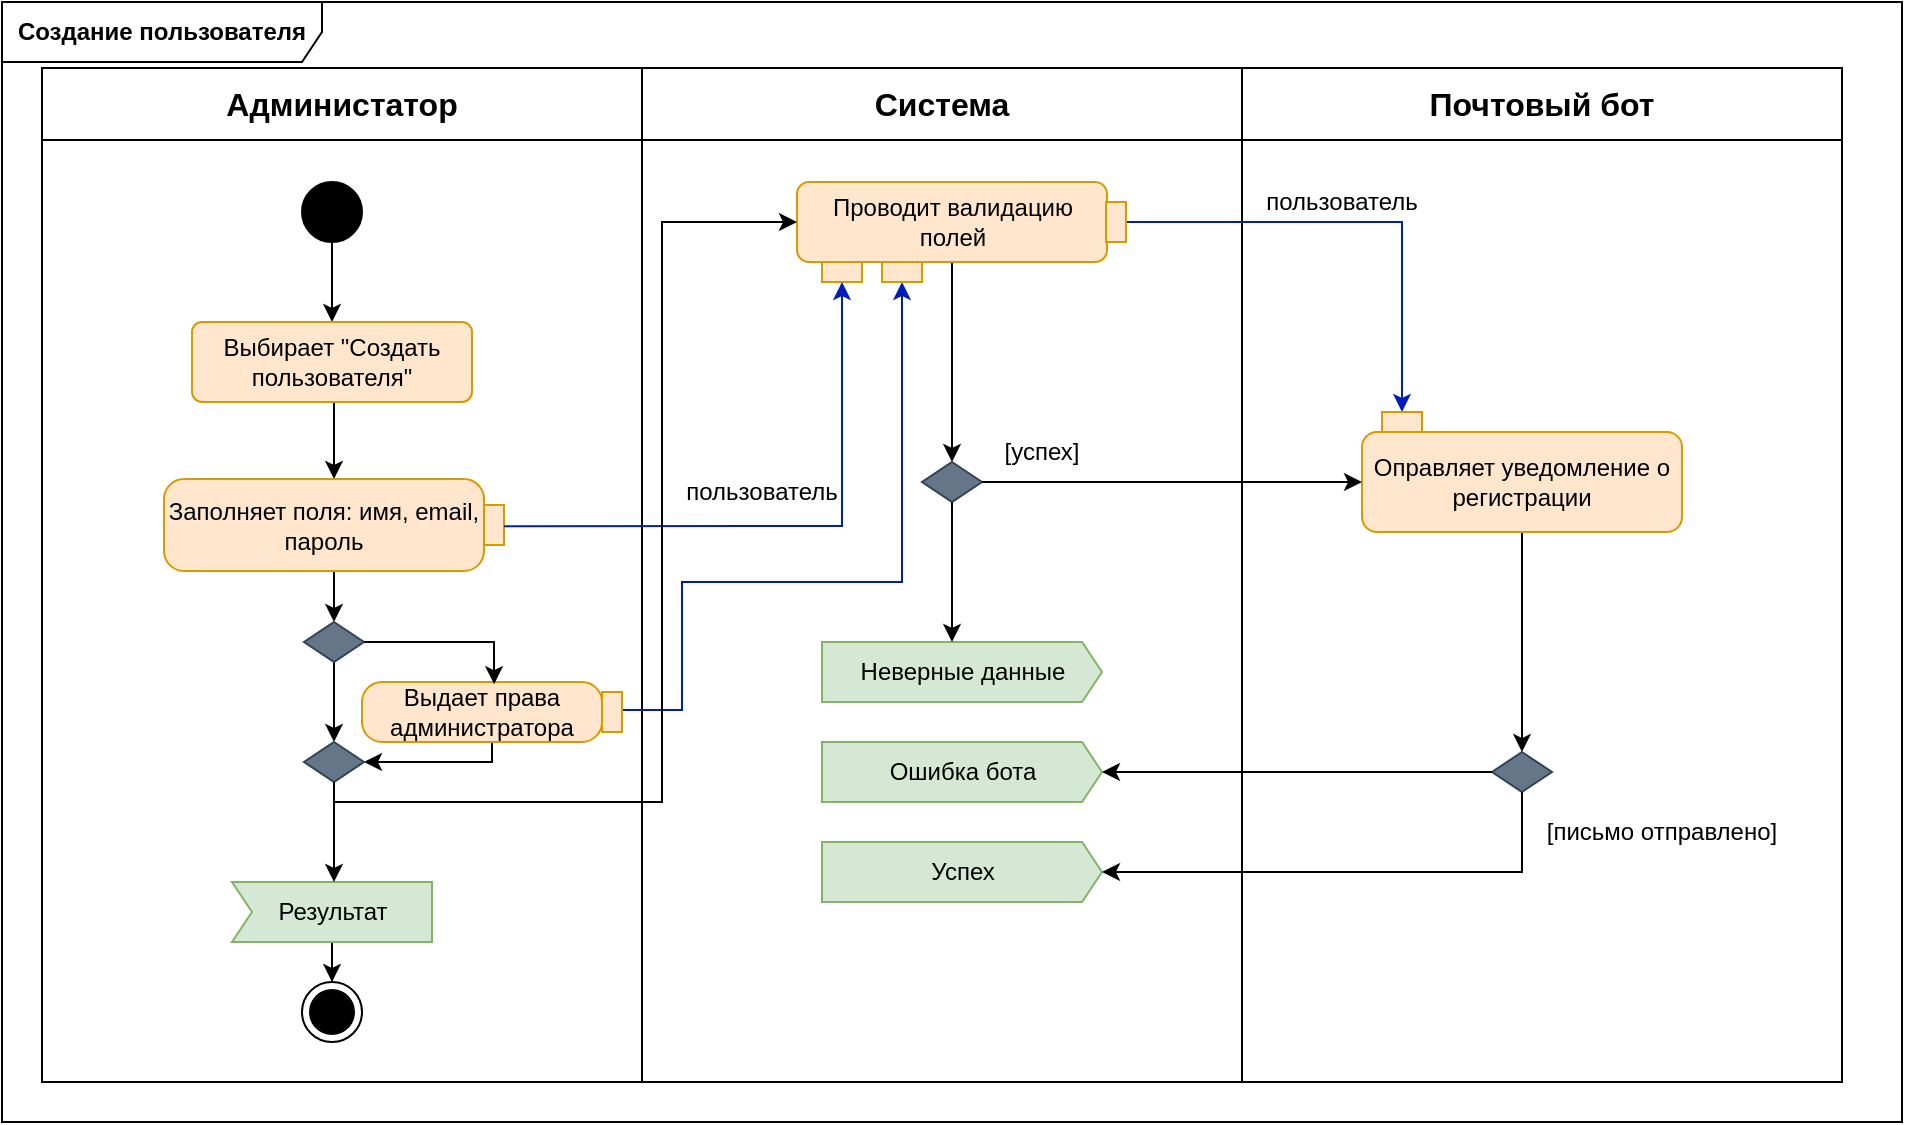 <mxfile version="22.1.2" type="github">
  <diagram name="Страница — 1" id="sLGaKFePKuTKOYd_2u9Q">
    <mxGraphModel dx="819" dy="426" grid="1" gridSize="10" guides="1" tooltips="1" connect="1" arrows="1" fold="1" page="1" pageScale="1" pageWidth="1169" pageHeight="827" math="0" shadow="0">
      <root>
        <mxCell id="0" />
        <mxCell id="1" parent="0" />
        <mxCell id="d_0-ybomqegLIX4zGUmX-1" value="&lt;b&gt;Создание пользователя&lt;br&gt;&lt;/b&gt;" style="shape=umlFrame;whiteSpace=wrap;html=1;pointerEvents=0;recursiveResize=0;container=1;collapsible=0;width=160;" vertex="1" parent="1">
          <mxGeometry x="80" y="210" width="950" height="560" as="geometry" />
        </mxCell>
        <mxCell id="d_0-ybomqegLIX4zGUmX-2" value="" style="shape=table;startSize=0;container=1;collapsible=0;childLayout=tableLayout;fontSize=16;" vertex="1" parent="d_0-ybomqegLIX4zGUmX-1">
          <mxGeometry x="20" y="33" width="900" height="507" as="geometry" />
        </mxCell>
        <mxCell id="d_0-ybomqegLIX4zGUmX-3" value="" style="shape=tableRow;horizontal=0;startSize=0;swimlaneHead=0;swimlaneBody=0;strokeColor=inherit;top=0;left=0;bottom=0;right=0;collapsible=0;dropTarget=0;fillColor=none;points=[[0,0.5],[1,0.5]];portConstraint=eastwest;fontSize=16;" vertex="1" parent="d_0-ybomqegLIX4zGUmX-2">
          <mxGeometry width="900" height="36" as="geometry" />
        </mxCell>
        <mxCell id="d_0-ybomqegLIX4zGUmX-4" value="&lt;b&gt;Администатор&lt;/b&gt;" style="shape=partialRectangle;html=1;whiteSpace=wrap;connectable=0;strokeColor=inherit;overflow=hidden;fillColor=none;top=0;left=0;bottom=0;right=0;pointerEvents=1;fontSize=16;" vertex="1" parent="d_0-ybomqegLIX4zGUmX-3">
          <mxGeometry width="300" height="36" as="geometry">
            <mxRectangle width="300" height="36" as="alternateBounds" />
          </mxGeometry>
        </mxCell>
        <mxCell id="d_0-ybomqegLIX4zGUmX-5" value="&lt;b&gt;Система&lt;/b&gt;" style="shape=partialRectangle;html=1;whiteSpace=wrap;connectable=0;strokeColor=inherit;overflow=hidden;fillColor=none;top=0;left=0;bottom=0;right=0;pointerEvents=1;fontSize=16;" vertex="1" parent="d_0-ybomqegLIX4zGUmX-3">
          <mxGeometry x="300" width="300" height="36" as="geometry">
            <mxRectangle width="300" height="36" as="alternateBounds" />
          </mxGeometry>
        </mxCell>
        <mxCell id="d_0-ybomqegLIX4zGUmX-6" value="&lt;b&gt;Почтовый бот&lt;br&gt;&lt;/b&gt;" style="shape=partialRectangle;html=1;whiteSpace=wrap;connectable=0;strokeColor=inherit;overflow=hidden;fillColor=none;top=0;left=0;bottom=0;right=0;pointerEvents=1;fontSize=16;" vertex="1" parent="d_0-ybomqegLIX4zGUmX-3">
          <mxGeometry x="600" width="300" height="36" as="geometry">
            <mxRectangle width="300" height="36" as="alternateBounds" />
          </mxGeometry>
        </mxCell>
        <mxCell id="d_0-ybomqegLIX4zGUmX-7" value="" style="shape=tableRow;horizontal=0;startSize=0;swimlaneHead=0;swimlaneBody=0;strokeColor=inherit;top=0;left=0;bottom=0;right=0;collapsible=0;dropTarget=0;fillColor=none;points=[[0,0.5],[1,0.5]];portConstraint=eastwest;fontSize=16;" vertex="1" parent="d_0-ybomqegLIX4zGUmX-2">
          <mxGeometry y="36" width="900" height="471" as="geometry" />
        </mxCell>
        <mxCell id="d_0-ybomqegLIX4zGUmX-8" value="" style="shape=partialRectangle;html=1;whiteSpace=wrap;connectable=0;strokeColor=inherit;overflow=hidden;fillColor=none;top=0;left=0;bottom=0;right=0;pointerEvents=1;fontSize=16;" vertex="1" parent="d_0-ybomqegLIX4zGUmX-7">
          <mxGeometry width="300" height="471" as="geometry">
            <mxRectangle width="300" height="471" as="alternateBounds" />
          </mxGeometry>
        </mxCell>
        <mxCell id="d_0-ybomqegLIX4zGUmX-9" value="" style="shape=partialRectangle;html=1;whiteSpace=wrap;connectable=0;strokeColor=inherit;overflow=hidden;fillColor=none;top=0;left=0;bottom=0;right=0;pointerEvents=1;fontSize=16;" vertex="1" parent="d_0-ybomqegLIX4zGUmX-7">
          <mxGeometry x="300" width="300" height="471" as="geometry">
            <mxRectangle width="300" height="471" as="alternateBounds" />
          </mxGeometry>
        </mxCell>
        <mxCell id="d_0-ybomqegLIX4zGUmX-10" value="" style="shape=partialRectangle;html=1;whiteSpace=wrap;connectable=0;strokeColor=inherit;overflow=hidden;fillColor=none;top=0;left=0;bottom=0;right=0;pointerEvents=1;fontSize=16;" vertex="1" parent="d_0-ybomqegLIX4zGUmX-7">
          <mxGeometry x="600" width="300" height="471" as="geometry">
            <mxRectangle width="300" height="471" as="alternateBounds" />
          </mxGeometry>
        </mxCell>
        <mxCell id="d_0-ybomqegLIX4zGUmX-11" style="edgeStyle=orthogonalEdgeStyle;rounded=0;orthogonalLoop=1;jettySize=auto;html=1;" edge="1" parent="d_0-ybomqegLIX4zGUmX-1" source="d_0-ybomqegLIX4zGUmX-12">
          <mxGeometry relative="1" as="geometry">
            <mxPoint x="165" y="160" as="targetPoint" />
          </mxGeometry>
        </mxCell>
        <mxCell id="d_0-ybomqegLIX4zGUmX-12" value="" style="ellipse;fillColor=strokeColor;html=1;" vertex="1" parent="d_0-ybomqegLIX4zGUmX-1">
          <mxGeometry x="150" y="90" width="30" height="30" as="geometry" />
        </mxCell>
        <mxCell id="d_0-ybomqegLIX4zGUmX-13" value="" style="ellipse;html=1;shape=endState;fillColor=strokeColor;" vertex="1" parent="d_0-ybomqegLIX4zGUmX-1">
          <mxGeometry x="150" y="490" width="30" height="30" as="geometry" />
        </mxCell>
        <mxCell id="d_0-ybomqegLIX4zGUmX-48" style="edgeStyle=orthogonalEdgeStyle;rounded=0;orthogonalLoop=1;jettySize=auto;html=1;exitX=0.5;exitY=1;exitDx=0;exitDy=0;" edge="1" parent="d_0-ybomqegLIX4zGUmX-1" source="d_0-ybomqegLIX4zGUmX-70" target="d_0-ybomqegLIX4zGUmX-16">
          <mxGeometry relative="1" as="geometry">
            <mxPoint x="166.029" y="210" as="sourcePoint" />
            <Array as="points">
              <mxPoint x="166" y="200" />
            </Array>
          </mxGeometry>
        </mxCell>
        <mxCell id="d_0-ybomqegLIX4zGUmX-39" style="edgeStyle=orthogonalEdgeStyle;rounded=0;orthogonalLoop=1;jettySize=auto;html=1;" edge="1" parent="d_0-ybomqegLIX4zGUmX-1" source="d_0-ybomqegLIX4zGUmX-16" target="d_0-ybomqegLIX4zGUmX-38">
          <mxGeometry relative="1" as="geometry" />
        </mxCell>
        <mxCell id="d_0-ybomqegLIX4zGUmX-16" value="Заполняет поля: имя, email, пароль" style="shape=mxgraph.uml25.action;html=1;align=center;verticalAlign=middle;absoluteArcSize=1;arcSize=10;dashed=0;spacingRight=10;whiteSpace=wrap;fillColor=#ffe6cc;strokeColor=#d79b00;" vertex="1" parent="d_0-ybomqegLIX4zGUmX-1">
          <mxGeometry x="81" y="238.5" width="170" height="46" as="geometry" />
        </mxCell>
        <mxCell id="d_0-ybomqegLIX4zGUmX-17" style="edgeStyle=orthogonalEdgeStyle;rounded=0;orthogonalLoop=1;jettySize=auto;html=1;entryX=0.5;entryY=0;entryDx=0;entryDy=0;" edge="1" parent="d_0-ybomqegLIX4zGUmX-1" source="d_0-ybomqegLIX4zGUmX-18" target="d_0-ybomqegLIX4zGUmX-27">
          <mxGeometry relative="1" as="geometry" />
        </mxCell>
        <mxCell id="d_0-ybomqegLIX4zGUmX-18" value="Проводит валидацию полей " style="rounded=1;whiteSpace=wrap;html=1;fillColor=#ffe6cc;strokeColor=#d79b00;" vertex="1" parent="d_0-ybomqegLIX4zGUmX-1">
          <mxGeometry x="397.5" y="90" width="155" height="40" as="geometry" />
        </mxCell>
        <mxCell id="d_0-ybomqegLIX4zGUmX-19" value="" style="rounded=0;whiteSpace=wrap;html=1;fillColor=#ffe6cc;strokeColor=#d79b00;" vertex="1" parent="d_0-ybomqegLIX4zGUmX-1">
          <mxGeometry x="410" y="130" width="20" height="10" as="geometry" />
        </mxCell>
        <mxCell id="d_0-ybomqegLIX4zGUmX-20" value="" style="endArrow=classic;html=1;rounded=0;entryX=0.5;entryY=1;entryDx=0;entryDy=0;exitX=1;exitY=0.514;exitDx=0;exitDy=0;exitPerimeter=0;fillColor=#0050ef;strokeColor=#001DBC;" edge="1" parent="d_0-ybomqegLIX4zGUmX-1" source="d_0-ybomqegLIX4zGUmX-16" target="d_0-ybomqegLIX4zGUmX-19">
          <mxGeometry width="50" height="50" relative="1" as="geometry">
            <mxPoint x="440" y="390" as="sourcePoint" />
            <mxPoint x="490" y="340" as="targetPoint" />
            <Array as="points">
              <mxPoint x="420" y="262" />
            </Array>
          </mxGeometry>
        </mxCell>
        <mxCell id="d_0-ybomqegLIX4zGUmX-21" value="Ошибка бота" style="html=1;shadow=0;dashed=0;align=center;verticalAlign=middle;shape=mxgraph.arrows2.arrow;dy=0;dx=10;notch=0;fillColor=#d5e8d4;strokeColor=#82b366;" vertex="1" parent="d_0-ybomqegLIX4zGUmX-1">
          <mxGeometry x="410" y="370" width="140" height="30" as="geometry" />
        </mxCell>
        <mxCell id="d_0-ybomqegLIX4zGUmX-22" value="Успех" style="html=1;shadow=0;dashed=0;align=center;verticalAlign=middle;shape=mxgraph.arrows2.arrow;dy=0;dx=10;notch=0;fillColor=#d5e8d4;strokeColor=#82b366;" vertex="1" parent="d_0-ybomqegLIX4zGUmX-1">
          <mxGeometry x="410" y="420" width="140" height="30" as="geometry" />
        </mxCell>
        <mxCell id="d_0-ybomqegLIX4zGUmX-23" value="Неверные данные" style="html=1;shadow=0;dashed=0;align=center;verticalAlign=middle;shape=mxgraph.arrows2.arrow;dy=0;dx=10;notch=0;fillColor=#d5e8d4;strokeColor=#82b366;" vertex="1" parent="d_0-ybomqegLIX4zGUmX-1">
          <mxGeometry x="410" y="320" width="140" height="30" as="geometry" />
        </mxCell>
        <mxCell id="d_0-ybomqegLIX4zGUmX-24" style="edgeStyle=orthogonalEdgeStyle;rounded=0;orthogonalLoop=1;jettySize=auto;html=1;entryX=0.5;entryY=0;entryDx=0;entryDy=0;" edge="1" parent="d_0-ybomqegLIX4zGUmX-1" source="d_0-ybomqegLIX4zGUmX-25" target="d_0-ybomqegLIX4zGUmX-13">
          <mxGeometry relative="1" as="geometry" />
        </mxCell>
        <mxCell id="d_0-ybomqegLIX4zGUmX-25" value="Результат" style="html=1;shadow=0;dashed=0;align=center;verticalAlign=middle;shape=mxgraph.arrows2.arrow;dy=0;dx=0;notch=10;fillColor=#d5e8d4;strokeColor=#82b366;" vertex="1" parent="d_0-ybomqegLIX4zGUmX-1">
          <mxGeometry x="115" y="440" width="100" height="30" as="geometry" />
        </mxCell>
        <mxCell id="d_0-ybomqegLIX4zGUmX-27" value="" style="rhombus;whiteSpace=wrap;html=1;fillColor=#647687;fontColor=#ffffff;strokeColor=#314354;" vertex="1" parent="d_0-ybomqegLIX4zGUmX-1">
          <mxGeometry x="460" y="230" width="30" height="20" as="geometry" />
        </mxCell>
        <mxCell id="d_0-ybomqegLIX4zGUmX-28" style="edgeStyle=orthogonalEdgeStyle;rounded=0;orthogonalLoop=1;jettySize=auto;html=1;entryX=0;entryY=0;entryDx=65;entryDy=0;entryPerimeter=0;" edge="1" parent="d_0-ybomqegLIX4zGUmX-1" source="d_0-ybomqegLIX4zGUmX-27" target="d_0-ybomqegLIX4zGUmX-23">
          <mxGeometry relative="1" as="geometry" />
        </mxCell>
        <mxCell id="d_0-ybomqegLIX4zGUmX-29" style="edgeStyle=orthogonalEdgeStyle;rounded=0;orthogonalLoop=1;jettySize=auto;html=1;" edge="1" parent="d_0-ybomqegLIX4zGUmX-1" source="d_0-ybomqegLIX4zGUmX-30" target="d_0-ybomqegLIX4zGUmX-33">
          <mxGeometry relative="1" as="geometry" />
        </mxCell>
        <mxCell id="d_0-ybomqegLIX4zGUmX-30" value="Оправляет уведомление о регистрации" style="rounded=1;whiteSpace=wrap;html=1;fillColor=#ffe6cc;strokeColor=#d79b00;" vertex="1" parent="d_0-ybomqegLIX4zGUmX-1">
          <mxGeometry x="680" y="215" width="160" height="50" as="geometry" />
        </mxCell>
        <mxCell id="d_0-ybomqegLIX4zGUmX-31" value="" style="endArrow=classic;html=1;rounded=0;exitX=1;exitY=0.5;exitDx=0;exitDy=0;entryX=0;entryY=0.5;entryDx=0;entryDy=0;" edge="1" parent="d_0-ybomqegLIX4zGUmX-1" source="d_0-ybomqegLIX4zGUmX-27" target="d_0-ybomqegLIX4zGUmX-30">
          <mxGeometry width="50" height="50" relative="1" as="geometry">
            <mxPoint x="560" y="260" as="sourcePoint" />
            <mxPoint x="610" y="210" as="targetPoint" />
          </mxGeometry>
        </mxCell>
        <mxCell id="d_0-ybomqegLIX4zGUmX-32" value="[успех]" style="text;html=1;strokeColor=none;fillColor=none;align=center;verticalAlign=middle;whiteSpace=wrap;rounded=0;" vertex="1" parent="d_0-ybomqegLIX4zGUmX-1">
          <mxGeometry x="490" y="210" width="60" height="30" as="geometry" />
        </mxCell>
        <mxCell id="d_0-ybomqegLIX4zGUmX-33" value="" style="rhombus;whiteSpace=wrap;html=1;fillColor=#647687;fontColor=#ffffff;strokeColor=#314354;" vertex="1" parent="d_0-ybomqegLIX4zGUmX-1">
          <mxGeometry x="745" y="375" width="30" height="20" as="geometry" />
        </mxCell>
        <mxCell id="d_0-ybomqegLIX4zGUmX-34" style="edgeStyle=orthogonalEdgeStyle;rounded=0;orthogonalLoop=1;jettySize=auto;html=1;exitX=0;exitY=0.5;exitDx=0;exitDy=0;entryX=1;entryY=0.5;entryDx=0;entryDy=0;entryPerimeter=0;" edge="1" parent="d_0-ybomqegLIX4zGUmX-1" source="d_0-ybomqegLIX4zGUmX-33" target="d_0-ybomqegLIX4zGUmX-21">
          <mxGeometry relative="1" as="geometry" />
        </mxCell>
        <mxCell id="d_0-ybomqegLIX4zGUmX-35" style="edgeStyle=orthogonalEdgeStyle;rounded=0;orthogonalLoop=1;jettySize=auto;html=1;entryX=1;entryY=0.5;entryDx=0;entryDy=0;entryPerimeter=0;" edge="1" parent="d_0-ybomqegLIX4zGUmX-1" source="d_0-ybomqegLIX4zGUmX-33" target="d_0-ybomqegLIX4zGUmX-22">
          <mxGeometry relative="1" as="geometry">
            <Array as="points">
              <mxPoint x="760" y="435" />
            </Array>
          </mxGeometry>
        </mxCell>
        <mxCell id="d_0-ybomqegLIX4zGUmX-36" value="[письмо отправлено]" style="text;html=1;strokeColor=none;fillColor=none;align=center;verticalAlign=middle;whiteSpace=wrap;rounded=0;" vertex="1" parent="d_0-ybomqegLIX4zGUmX-1">
          <mxGeometry x="760" y="400" width="140" height="30" as="geometry" />
        </mxCell>
        <mxCell id="d_0-ybomqegLIX4zGUmX-57" style="edgeStyle=orthogonalEdgeStyle;rounded=0;orthogonalLoop=1;jettySize=auto;html=1;" edge="1" parent="d_0-ybomqegLIX4zGUmX-1" source="d_0-ybomqegLIX4zGUmX-38" target="d_0-ybomqegLIX4zGUmX-54">
          <mxGeometry relative="1" as="geometry" />
        </mxCell>
        <mxCell id="d_0-ybomqegLIX4zGUmX-38" value="" style="rhombus;whiteSpace=wrap;html=1;fillColor=#647687;fontColor=#ffffff;strokeColor=#314354;" vertex="1" parent="d_0-ybomqegLIX4zGUmX-1">
          <mxGeometry x="151" y="310" width="30" height="20" as="geometry" />
        </mxCell>
        <mxCell id="d_0-ybomqegLIX4zGUmX-52" style="edgeStyle=orthogonalEdgeStyle;rounded=0;orthogonalLoop=1;jettySize=auto;html=1;entryX=0.5;entryY=1;entryDx=0;entryDy=0;fillColor=#0050ef;strokeColor=#001DBC;" edge="1" parent="d_0-ybomqegLIX4zGUmX-1" source="d_0-ybomqegLIX4zGUmX-37" target="d_0-ybomqegLIX4zGUmX-51">
          <mxGeometry relative="1" as="geometry">
            <Array as="points">
              <mxPoint x="340" y="354" />
              <mxPoint x="340" y="290" />
              <mxPoint x="450" y="290" />
            </Array>
          </mxGeometry>
        </mxCell>
        <mxCell id="d_0-ybomqegLIX4zGUmX-59" style="edgeStyle=orthogonalEdgeStyle;rounded=0;orthogonalLoop=1;jettySize=auto;html=1;entryX=1;entryY=0.5;entryDx=0;entryDy=0;" edge="1" parent="d_0-ybomqegLIX4zGUmX-1" source="d_0-ybomqegLIX4zGUmX-37" target="d_0-ybomqegLIX4zGUmX-54">
          <mxGeometry relative="1" as="geometry">
            <Array as="points">
              <mxPoint x="245" y="380" />
            </Array>
          </mxGeometry>
        </mxCell>
        <mxCell id="d_0-ybomqegLIX4zGUmX-37" value="Выдает права администратора" style="shape=mxgraph.uml25.action;html=1;align=center;verticalAlign=middle;absoluteArcSize=1;arcSize=10;dashed=0;spacingRight=10;whiteSpace=wrap;fillColor=#ffe6cc;strokeColor=#d79b00;" vertex="1" parent="d_0-ybomqegLIX4zGUmX-1">
          <mxGeometry x="180" y="340" width="130" height="30" as="geometry" />
        </mxCell>
        <mxCell id="d_0-ybomqegLIX4zGUmX-49" style="edgeStyle=orthogonalEdgeStyle;rounded=0;orthogonalLoop=1;jettySize=auto;html=1;entryX=0.508;entryY=0.036;entryDx=0;entryDy=0;entryPerimeter=0;" edge="1" parent="d_0-ybomqegLIX4zGUmX-1" source="d_0-ybomqegLIX4zGUmX-38" target="d_0-ybomqegLIX4zGUmX-37">
          <mxGeometry relative="1" as="geometry">
            <Array as="points">
              <mxPoint x="246" y="320" />
            </Array>
          </mxGeometry>
        </mxCell>
        <mxCell id="d_0-ybomqegLIX4zGUmX-51" value="" style="rounded=0;whiteSpace=wrap;html=1;fillColor=#ffe6cc;strokeColor=#d79b00;rotation=0;" vertex="1" parent="d_0-ybomqegLIX4zGUmX-1">
          <mxGeometry x="440" y="130" width="20" height="10" as="geometry" />
        </mxCell>
        <mxCell id="d_0-ybomqegLIX4zGUmX-60" style="edgeStyle=orthogonalEdgeStyle;rounded=0;orthogonalLoop=1;jettySize=auto;html=1;entryX=0;entryY=0.5;entryDx=0;entryDy=0;" edge="1" parent="d_0-ybomqegLIX4zGUmX-1" source="d_0-ybomqegLIX4zGUmX-54" target="d_0-ybomqegLIX4zGUmX-18">
          <mxGeometry relative="1" as="geometry">
            <Array as="points">
              <mxPoint x="166" y="400" />
              <mxPoint x="330" y="400" />
              <mxPoint x="330" y="110" />
            </Array>
          </mxGeometry>
        </mxCell>
        <mxCell id="d_0-ybomqegLIX4zGUmX-54" value="" style="rhombus;whiteSpace=wrap;html=1;fillColor=#647687;fontColor=#ffffff;strokeColor=#314354;" vertex="1" parent="d_0-ybomqegLIX4zGUmX-1">
          <mxGeometry x="151" y="370" width="30" height="20" as="geometry" />
        </mxCell>
        <mxCell id="d_0-ybomqegLIX4zGUmX-63" style="edgeStyle=orthogonalEdgeStyle;rounded=0;orthogonalLoop=1;jettySize=auto;html=1;" edge="1" parent="d_0-ybomqegLIX4zGUmX-1" source="d_0-ybomqegLIX4zGUmX-54" target="d_0-ybomqegLIX4zGUmX-25">
          <mxGeometry relative="1" as="geometry">
            <Array as="points">
              <mxPoint x="166" y="420" />
              <mxPoint x="166" y="420" />
            </Array>
          </mxGeometry>
        </mxCell>
        <mxCell id="d_0-ybomqegLIX4zGUmX-64" value="пользователь" style="text;html=1;strokeColor=none;fillColor=none;align=center;verticalAlign=middle;whiteSpace=wrap;rounded=0;" vertex="1" parent="d_0-ybomqegLIX4zGUmX-1">
          <mxGeometry x="350" y="230" width="60" height="30" as="geometry" />
        </mxCell>
        <mxCell id="d_0-ybomqegLIX4zGUmX-68" style="edgeStyle=orthogonalEdgeStyle;rounded=0;orthogonalLoop=1;jettySize=auto;html=1;entryX=0.5;entryY=0;entryDx=0;entryDy=0;fillColor=#0050ef;strokeColor=#001DBC;" edge="1" parent="d_0-ybomqegLIX4zGUmX-1" source="d_0-ybomqegLIX4zGUmX-66" target="d_0-ybomqegLIX4zGUmX-67">
          <mxGeometry relative="1" as="geometry" />
        </mxCell>
        <mxCell id="d_0-ybomqegLIX4zGUmX-66" value="" style="rounded=0;whiteSpace=wrap;html=1;fillColor=#ffe6cc;strokeColor=#d79b00;rotation=-90;" vertex="1" parent="d_0-ybomqegLIX4zGUmX-1">
          <mxGeometry x="547" y="105" width="20" height="10" as="geometry" />
        </mxCell>
        <mxCell id="d_0-ybomqegLIX4zGUmX-67" value="" style="rounded=0;whiteSpace=wrap;html=1;fillColor=#ffe6cc;strokeColor=#d79b00;" vertex="1" parent="d_0-ybomqegLIX4zGUmX-1">
          <mxGeometry x="690" y="205" width="20" height="10" as="geometry" />
        </mxCell>
        <mxCell id="d_0-ybomqegLIX4zGUmX-69" value="пользователь" style="text;html=1;strokeColor=none;fillColor=none;align=center;verticalAlign=middle;whiteSpace=wrap;rounded=0;" vertex="1" parent="d_0-ybomqegLIX4zGUmX-1">
          <mxGeometry x="640" y="85" width="60" height="30" as="geometry" />
        </mxCell>
        <mxCell id="d_0-ybomqegLIX4zGUmX-70" value="Выбирает &quot;Создать пользователя&quot;" style="html=1;align=center;verticalAlign=middle;rounded=1;absoluteArcSize=1;arcSize=10;dashed=0;whiteSpace=wrap;fillColor=#ffe6cc;strokeColor=#d79b00;" vertex="1" parent="d_0-ybomqegLIX4zGUmX-1">
          <mxGeometry x="95" y="160" width="140" height="40" as="geometry" />
        </mxCell>
      </root>
    </mxGraphModel>
  </diagram>
</mxfile>
